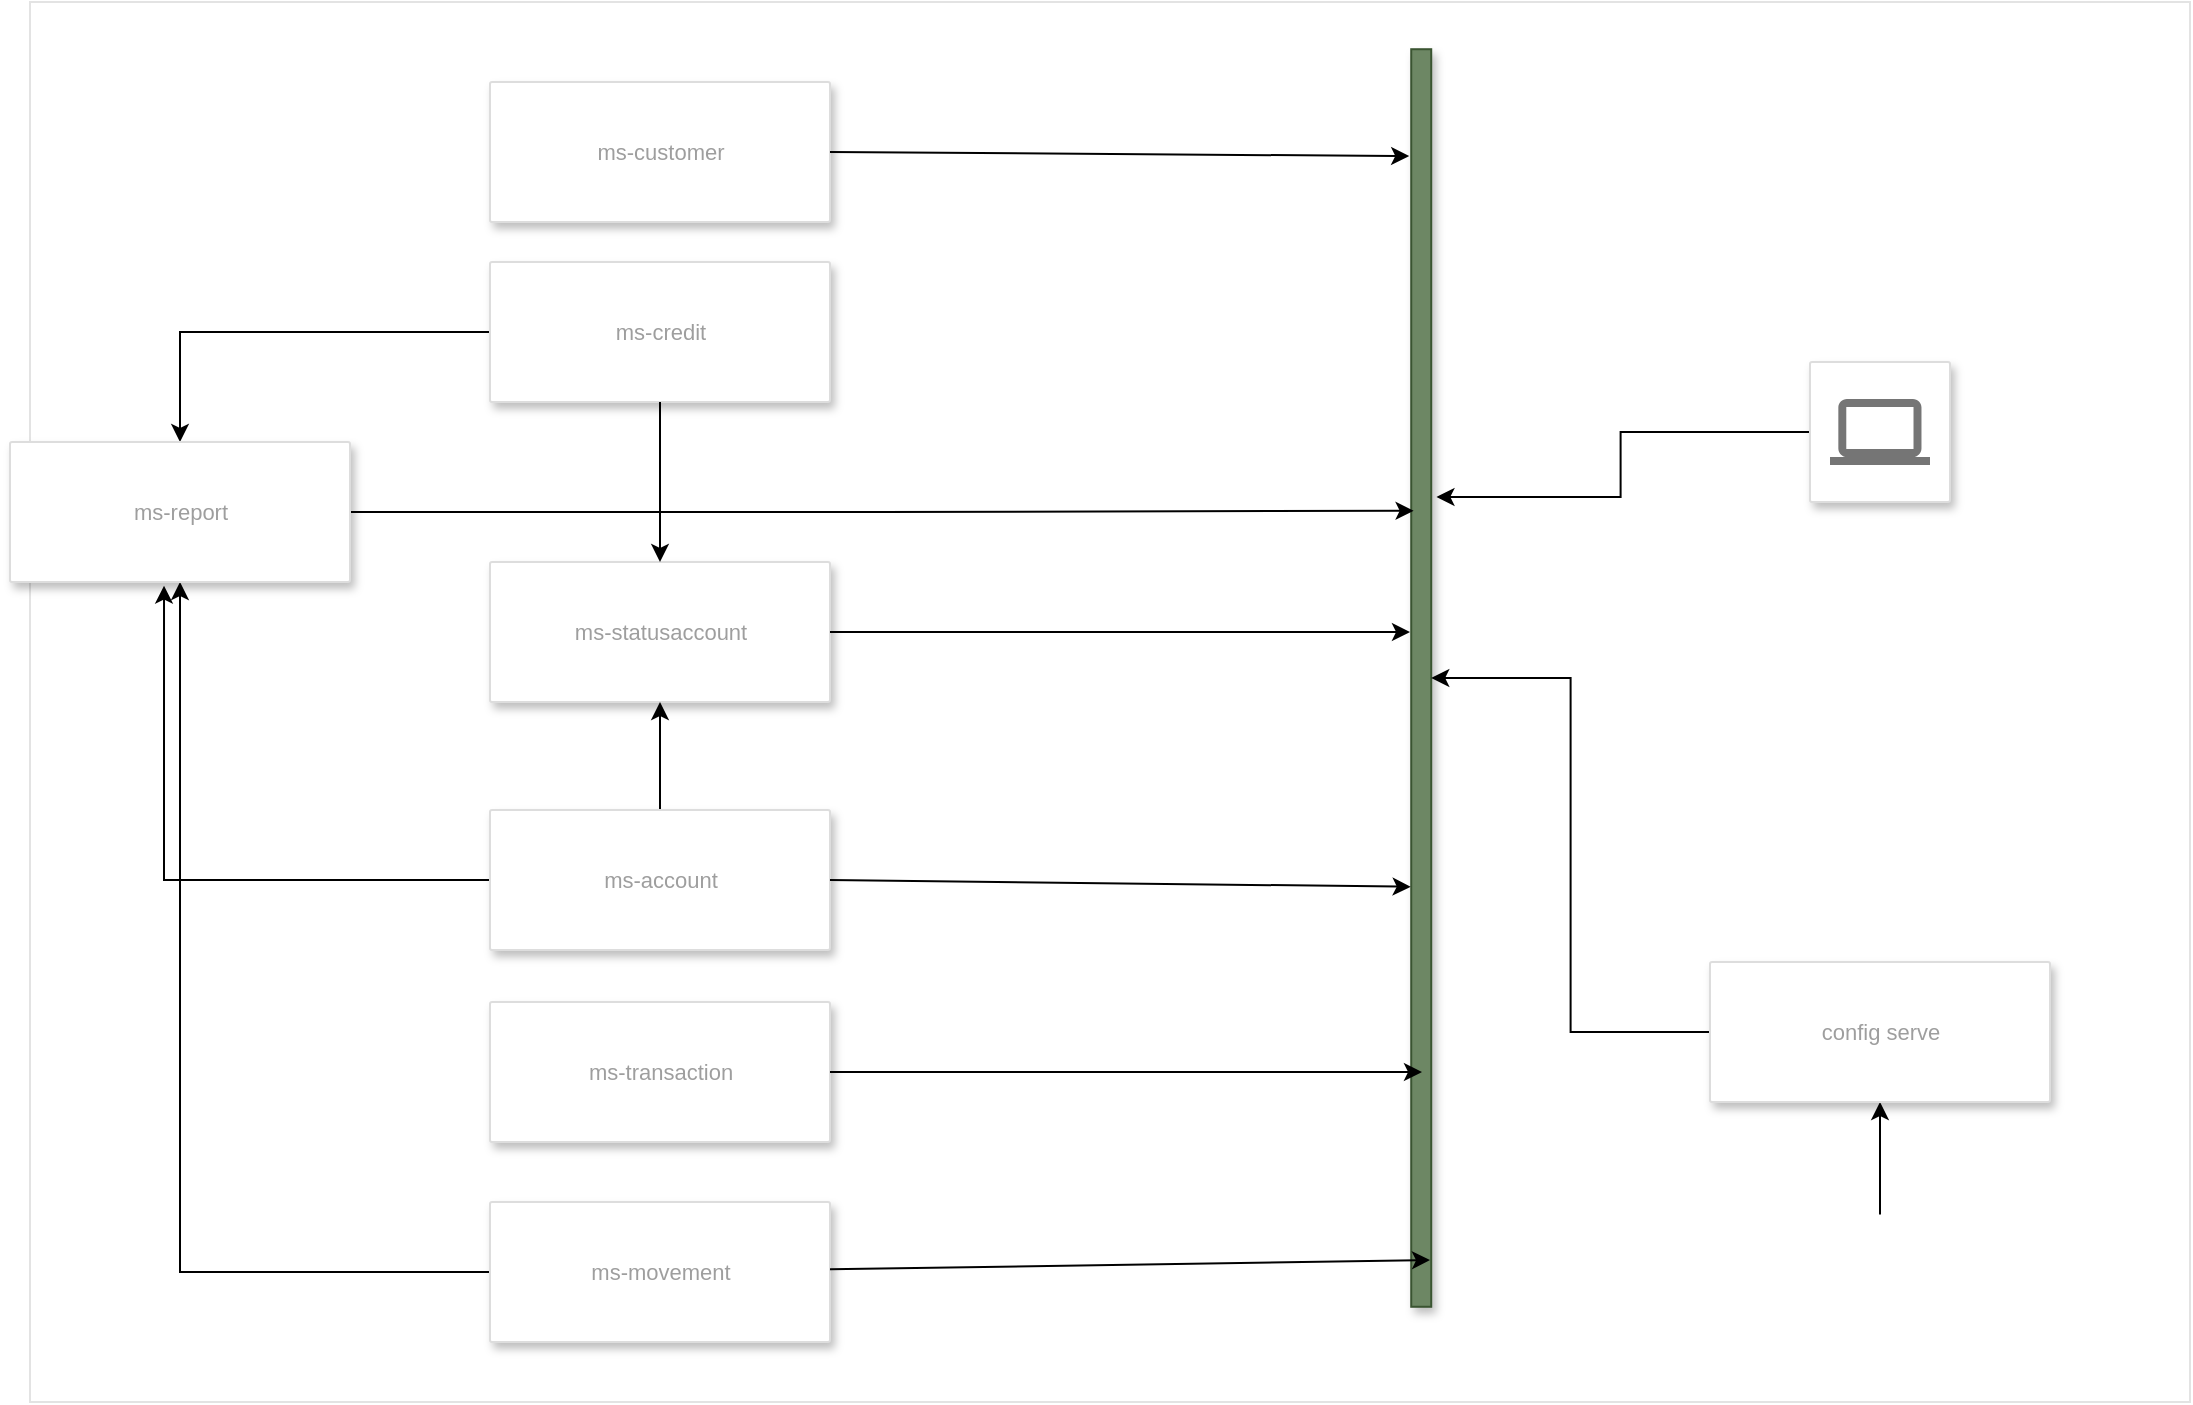 <mxfile version="14.6.13" type="device"><diagram id="f106602c-feb2-e66a-4537-3a34d633f6aa" name="Diagrama Proyecto"><mxGraphModel dx="2193" dy="592" grid="1" gridSize="10" guides="1" tooltips="1" connect="1" arrows="1" fold="1" page="1" pageScale="1" pageWidth="1169" pageHeight="827" background="none" math="0" shadow="0"><root><mxCell id="0"/><mxCell id="1" parent="0"/><mxCell id="SQ06yRcE6XJ0qV-vDYrt-1001" value="" style="shadow=0;fontSize=14;align=left;spacing=10;9E9E9E;verticalAlign=top;spacingTop=-4;fontStyle=0;spacingLeft=40;html=1;fillColor=#FFFFFF;strokeColor=#E3E3E3;" parent="1" vertex="1"><mxGeometry y="10" width="1080" height="700" as="geometry"/></mxCell><mxCell id="H48Xm5kaT8XGy7d0JwQC-1029" style="edgeStyle=orthogonalEdgeStyle;rounded=0;orthogonalLoop=1;jettySize=auto;html=1;entryX=0.644;entryY=1.261;entryDx=0;entryDy=0;entryPerimeter=0;" parent="1" source="987" target="SQ06yRcE6XJ0qV-vDYrt-1036" edge="1"><mxGeometry relative="1" as="geometry"/></mxCell><mxCell id="987" value="" style="strokeColor=#dddddd;fillColor=#ffffff;shadow=1;strokeWidth=1;rounded=1;absoluteArcSize=1;arcSize=2;labelPosition=center;verticalLabelPosition=middle;align=center;verticalAlign=bottom;spacingLeft=0;fontColor=#999999;fontSize=12;whiteSpace=wrap;spacingBottom=2;html=1;" parent="1" vertex="1"><mxGeometry x="890" y="190" width="70" height="70" as="geometry"/></mxCell><mxCell id="988" value="" style="dashed=0;connectable=0;html=1;fillColor=#757575;strokeColor=none;shape=mxgraph.gcp2.laptop;part=1;" parent="987" vertex="1"><mxGeometry x="0.5" width="50" height="33" relative="1" as="geometry"><mxPoint x="-25" y="18.5" as="offset"/></mxGeometry></mxCell><mxCell id="SQ06yRcE6XJ0qV-vDYrt-1053" style="edgeStyle=none;rounded=0;orthogonalLoop=1;jettySize=auto;html=1;entryX=0.5;entryY=1;entryDx=0;entryDy=0;fillColor=#4ABDFF;" parent="1" source="SQ06yRcE6XJ0qV-vDYrt-1052" target="SQ06yRcE6XJ0qV-vDYrt-1047" edge="1"><mxGeometry relative="1" as="geometry"/></mxCell><mxCell id="SQ06yRcE6XJ0qV-vDYrt-1052" value="" style="shape=image;verticalLabelPosition=bottom;labelBackgroundColor=default;verticalAlign=top;aspect=fixed;imageAspect=0;image=https://miro.medium.com/max/910/1*JZ2YCpyIOO3JfnXy264b_A.png;" parent="1" vertex="1"><mxGeometry x="880" y="616.22" width="90" height="37.55" as="geometry"/></mxCell><mxCell id="SQ06yRcE6XJ0qV-vDYrt-1036" value="" style="rounded=1;whiteSpace=wrap;html=1;shadow=1;strokeColor=#3A5431;fillColor=#6d8764;rotation=90;flipH=0;flipV=0;direction=west;arcSize=0;fontColor=#ffffff;" parent="1" vertex="1"><mxGeometry x="381.22" y="343" width="628.78" height="10" as="geometry"/></mxCell><mxCell id="H48Xm5kaT8XGy7d0JwQC-1030" style="edgeStyle=orthogonalEdgeStyle;rounded=0;orthogonalLoop=1;jettySize=auto;html=1;entryX=0.5;entryY=1;entryDx=0;entryDy=0;" parent="1" source="SQ06yRcE6XJ0qV-vDYrt-1047" target="SQ06yRcE6XJ0qV-vDYrt-1036" edge="1"><mxGeometry relative="1" as="geometry"/></mxCell><mxCell id="SQ06yRcE6XJ0qV-vDYrt-1047" value="config serve" style="strokeColor=#dddddd;fillColor=#ffffff;shadow=1;strokeWidth=1;rounded=1;absoluteArcSize=1;arcSize=2;fontSize=11;fontColor=#9E9E9E;align=center;html=1;" parent="1" vertex="1"><mxGeometry x="840" y="490" width="170" height="70" as="geometry"/></mxCell><mxCell id="991" value="ms-statusaccount" style="strokeColor=#dddddd;fillColor=#ffffff;shadow=1;strokeWidth=1;rounded=1;absoluteArcSize=1;arcSize=2;fontSize=11;fontColor=#9E9E9E;align=center;html=1;" parent="1" vertex="1"><mxGeometry x="230" y="290" width="170" height="70" as="geometry"/></mxCell><mxCell id="SQ06yRcE6XJ0qV-vDYrt-1026" value="" style="shape=image;verticalLabelPosition=bottom;labelBackgroundColor=default;verticalAlign=top;aspect=fixed;imageAspect=0;image=https://www.armadilloamarillo.com/wp-content/uploads/spring-boot-ok.png;" parent="1" vertex="1"><mxGeometry x="360" y="280" width="40" height="20" as="geometry"/></mxCell><mxCell id="H48Xm5kaT8XGy7d0JwQC-1003" value="ms-customer" style="strokeColor=#dddddd;fillColor=#ffffff;shadow=1;strokeWidth=1;rounded=1;absoluteArcSize=1;arcSize=2;fontSize=11;fontColor=#9E9E9E;align=center;html=1;" parent="1" vertex="1"><mxGeometry x="230" y="50" width="170" height="70" as="geometry"/></mxCell><mxCell id="H48Xm5kaT8XGy7d0JwQC-1004" value="" style="shape=image;verticalLabelPosition=bottom;labelBackgroundColor=default;verticalAlign=top;aspect=fixed;imageAspect=0;image=https://cdn.goconqr.com/uploads/slide_property/image/269077/desktop_ac51429c-a01c-48ec-9013-a41fc9eea71e.png;" parent="1" vertex="1"><mxGeometry x="140" y="60" width="51.22" height="60" as="geometry"/></mxCell><mxCell id="H48Xm5kaT8XGy7d0JwQC-1005" value="" style="shape=image;verticalLabelPosition=bottom;labelBackgroundColor=default;verticalAlign=top;aspect=fixed;imageAspect=0;image=https://www.armadilloamarillo.com/wp-content/uploads/spring-boot-ok.png;" parent="1" vertex="1"><mxGeometry x="360" y="100" width="40" height="20" as="geometry"/></mxCell><mxCell id="SZX9X1qdORu9iQ2b2RMR-993" style="edgeStyle=orthogonalEdgeStyle;rounded=0;orthogonalLoop=1;jettySize=auto;html=1;" edge="1" parent="1" source="H48Xm5kaT8XGy7d0JwQC-1006" target="SZX9X1qdORu9iQ2b2RMR-991"><mxGeometry relative="1" as="geometry"/></mxCell><mxCell id="H48Xm5kaT8XGy7d0JwQC-1006" value="ms-credit" style="strokeColor=#dddddd;fillColor=#ffffff;shadow=1;strokeWidth=1;rounded=1;absoluteArcSize=1;arcSize=2;fontSize=11;fontColor=#9E9E9E;align=center;html=1;" parent="1" vertex="1"><mxGeometry x="230" y="140" width="170" height="70" as="geometry"/></mxCell><mxCell id="H48Xm5kaT8XGy7d0JwQC-1007" value="" style="shape=image;verticalLabelPosition=bottom;labelBackgroundColor=default;verticalAlign=top;aspect=fixed;imageAspect=0;image=https://cdn.goconqr.com/uploads/slide_property/image/269077/desktop_ac51429c-a01c-48ec-9013-a41fc9eea71e.png;" parent="1" vertex="1"><mxGeometry x="140" y="150" width="51.22" height="60" as="geometry"/></mxCell><mxCell id="H48Xm5kaT8XGy7d0JwQC-1008" value="" style="shape=image;verticalLabelPosition=bottom;labelBackgroundColor=default;verticalAlign=top;aspect=fixed;imageAspect=0;image=https://www.armadilloamarillo.com/wp-content/uploads/spring-boot-ok.png;" parent="1" vertex="1"><mxGeometry x="360" y="190" width="40" height="20" as="geometry"/></mxCell><mxCell id="0kjsMNx4uPQxR3at0kqi-991" style="edgeStyle=orthogonalEdgeStyle;rounded=0;orthogonalLoop=1;jettySize=auto;html=1;" parent="1" source="H48Xm5kaT8XGy7d0JwQC-1012" target="991" edge="1"><mxGeometry relative="1" as="geometry"/></mxCell><mxCell id="SZX9X1qdORu9iQ2b2RMR-992" style="edgeStyle=orthogonalEdgeStyle;rounded=0;orthogonalLoop=1;jettySize=auto;html=1;entryX=0.453;entryY=1.026;entryDx=0;entryDy=0;entryPerimeter=0;" edge="1" parent="1" source="H48Xm5kaT8XGy7d0JwQC-1012" target="SZX9X1qdORu9iQ2b2RMR-991"><mxGeometry relative="1" as="geometry"/></mxCell><mxCell id="H48Xm5kaT8XGy7d0JwQC-1012" value="ms-account" style="strokeColor=#dddddd;fillColor=#ffffff;shadow=1;strokeWidth=1;rounded=1;absoluteArcSize=1;arcSize=2;fontSize=11;fontColor=#9E9E9E;align=center;html=1;" parent="1" vertex="1"><mxGeometry x="230" y="414" width="170" height="70" as="geometry"/></mxCell><mxCell id="H48Xm5kaT8XGy7d0JwQC-1013" value="" style="shape=image;verticalLabelPosition=bottom;labelBackgroundColor=default;verticalAlign=top;aspect=fixed;imageAspect=0;image=https://cdn.goconqr.com/uploads/slide_property/image/269077/desktop_ac51429c-a01c-48ec-9013-a41fc9eea71e.png;" parent="1" vertex="1"><mxGeometry x="140" y="424" width="51.22" height="60" as="geometry"/></mxCell><mxCell id="H48Xm5kaT8XGy7d0JwQC-1014" value="" style="shape=image;verticalLabelPosition=bottom;labelBackgroundColor=default;verticalAlign=top;aspect=fixed;imageAspect=0;image=https://www.armadilloamarillo.com/wp-content/uploads/spring-boot-ok.png;" parent="1" vertex="1"><mxGeometry x="360" y="464" width="40" height="20" as="geometry"/></mxCell><mxCell id="H48Xm5kaT8XGy7d0JwQC-1015" value="ms-transaction" style="strokeColor=#dddddd;fillColor=#ffffff;shadow=1;strokeWidth=1;rounded=1;absoluteArcSize=1;arcSize=2;fontSize=11;fontColor=#9E9E9E;align=center;html=1;" parent="1" vertex="1"><mxGeometry x="230" y="510" width="170" height="70" as="geometry"/></mxCell><mxCell id="H48Xm5kaT8XGy7d0JwQC-1016" value="" style="shape=image;verticalLabelPosition=bottom;labelBackgroundColor=default;verticalAlign=top;aspect=fixed;imageAspect=0;image=https://cdn.goconqr.com/uploads/slide_property/image/269077/desktop_ac51429c-a01c-48ec-9013-a41fc9eea71e.png;" parent="1" vertex="1"><mxGeometry x="140" y="520" width="51.22" height="60" as="geometry"/></mxCell><mxCell id="H48Xm5kaT8XGy7d0JwQC-1017" value="" style="shape=image;verticalLabelPosition=bottom;labelBackgroundColor=default;verticalAlign=top;aspect=fixed;imageAspect=0;image=https://www.armadilloamarillo.com/wp-content/uploads/spring-boot-ok.png;" parent="1" vertex="1"><mxGeometry x="360" y="560" width="40" height="20" as="geometry"/></mxCell><mxCell id="H48Xm5kaT8XGy7d0JwQC-1021" value="" style="endArrow=classic;html=1;rounded=0;exitX=1;exitY=0.5;exitDx=0;exitDy=0;entryX=0.915;entryY=-0.101;entryDx=0;entryDy=0;entryPerimeter=0;" parent="1" source="H48Xm5kaT8XGy7d0JwQC-1003" target="SQ06yRcE6XJ0qV-vDYrt-1036" edge="1"><mxGeometry width="50" height="50" relative="1" as="geometry"><mxPoint x="421" y="209" as="sourcePoint"/><mxPoint x="471" y="159" as="targetPoint"/></mxGeometry></mxCell><mxCell id="H48Xm5kaT8XGy7d0JwQC-1022" value="" style="endArrow=classic;html=1;rounded=0;exitX=0.5;exitY=1;exitDx=0;exitDy=0;" parent="1" source="H48Xm5kaT8XGy7d0JwQC-1006" target="991" edge="1"><mxGeometry width="50" height="50" relative="1" as="geometry"><mxPoint x="450" y="210" as="sourcePoint"/><mxPoint x="500" y="160" as="targetPoint"/></mxGeometry></mxCell><mxCell id="H48Xm5kaT8XGy7d0JwQC-1024" value="" style="endArrow=classic;html=1;rounded=0;exitX=1;exitY=0.5;exitDx=0;exitDy=0;" parent="1" source="991" edge="1"><mxGeometry width="50" height="50" relative="1" as="geometry"><mxPoint x="410" y="185" as="sourcePoint"/><mxPoint x="690" y="325" as="targetPoint"/><Array as="points"/></mxGeometry></mxCell><mxCell id="H48Xm5kaT8XGy7d0JwQC-1026" value="" style="endArrow=classic;html=1;rounded=0;exitX=1;exitY=0.5;exitDx=0;exitDy=0;entryX=0.334;entryY=-0.028;entryDx=0;entryDy=0;entryPerimeter=0;" parent="1" source="H48Xm5kaT8XGy7d0JwQC-1012" target="SQ06yRcE6XJ0qV-vDYrt-1036" edge="1"><mxGeometry width="50" height="50" relative="1" as="geometry"><mxPoint x="450" y="490" as="sourcePoint"/><mxPoint x="500" y="440" as="targetPoint"/></mxGeometry></mxCell><mxCell id="H48Xm5kaT8XGy7d0JwQC-1027" value="" style="endArrow=classic;html=1;rounded=0;exitX=1;exitY=0.5;exitDx=0;exitDy=0;" parent="1" source="H48Xm5kaT8XGy7d0JwQC-1015" edge="1"><mxGeometry width="50" height="50" relative="1" as="geometry"><mxPoint x="440" y="560" as="sourcePoint"/><mxPoint x="696" y="545" as="targetPoint"/></mxGeometry></mxCell><mxCell id="SQ06yRcE6XJ0qV-vDYrt-1048" value="" style="shape=image;verticalLabelPosition=bottom;labelBackgroundColor=default;verticalAlign=top;aspect=fixed;imageAspect=0;image=https://www.armadilloamarillo.com/wp-content/uploads/spring-boot-ok.png;" parent="1" vertex="1"><mxGeometry x="960" y="532.5" width="50" height="25" as="geometry"/></mxCell><mxCell id="SZX9X1qdORu9iQ2b2RMR-994" style="edgeStyle=orthogonalEdgeStyle;rounded=0;orthogonalLoop=1;jettySize=auto;html=1;" edge="1" parent="1" source="Uy1pk2tQj4UNSEl3VJzy-991" target="SZX9X1qdORu9iQ2b2RMR-991"><mxGeometry relative="1" as="geometry"/></mxCell><mxCell id="Uy1pk2tQj4UNSEl3VJzy-991" value="ms-movement" style="strokeColor=#dddddd;fillColor=#ffffff;shadow=1;strokeWidth=1;rounded=1;absoluteArcSize=1;arcSize=2;fontSize=11;fontColor=#9E9E9E;align=center;html=1;" parent="1" vertex="1"><mxGeometry x="230" y="610" width="170" height="70" as="geometry"/></mxCell><mxCell id="Uy1pk2tQj4UNSEl3VJzy-992" value="" style="endArrow=classic;html=1;rounded=0;" parent="1" source="Uy1pk2tQj4UNSEl3VJzy-991" edge="1"><mxGeometry width="50" height="50" relative="1" as="geometry"><mxPoint x="410" y="555" as="sourcePoint"/><mxPoint x="700" y="639" as="targetPoint"/></mxGeometry></mxCell><mxCell id="SZX9X1qdORu9iQ2b2RMR-995" style="edgeStyle=orthogonalEdgeStyle;rounded=0;orthogonalLoop=1;jettySize=auto;html=1;entryX=0.633;entryY=0.119;entryDx=0;entryDy=0;entryPerimeter=0;" edge="1" parent="1" source="SZX9X1qdORu9iQ2b2RMR-991" target="SQ06yRcE6XJ0qV-vDYrt-1036"><mxGeometry relative="1" as="geometry"/></mxCell><mxCell id="SZX9X1qdORu9iQ2b2RMR-991" value="ms-report" style="strokeColor=#dddddd;fillColor=#ffffff;shadow=1;strokeWidth=1;rounded=1;absoluteArcSize=1;arcSize=2;fontSize=11;fontColor=#9E9E9E;align=center;html=1;" vertex="1" parent="1"><mxGeometry x="-10" y="230" width="170" height="70" as="geometry"/></mxCell></root></mxGraphModel></diagram></mxfile>